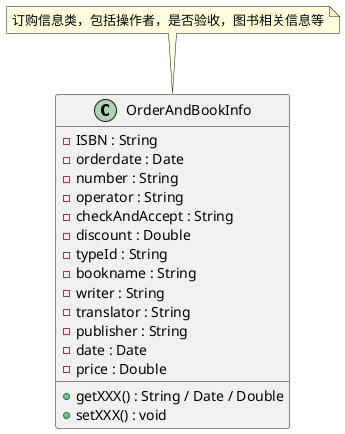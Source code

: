 @startuml OrderAndBookInfo
 
class OrderAndBookInfo {
	-ISBN : String
	-orderdate : Date
	-number : String
	-operator : String
	-checkAndAccept : String
	-discount : Double
	-typeId : String
	-bookname : String
	-writer : String
	-translator : String
	-publisher : String
	-date : Date
	-price : Double

    +getXXX() : String / Date / Double
    +setXXX() : void
}  
 
note "订购信息类，包括操作者，是否验收，图书相关信息等" as N0
N0 .. OrderAndBookInfo
@enduml